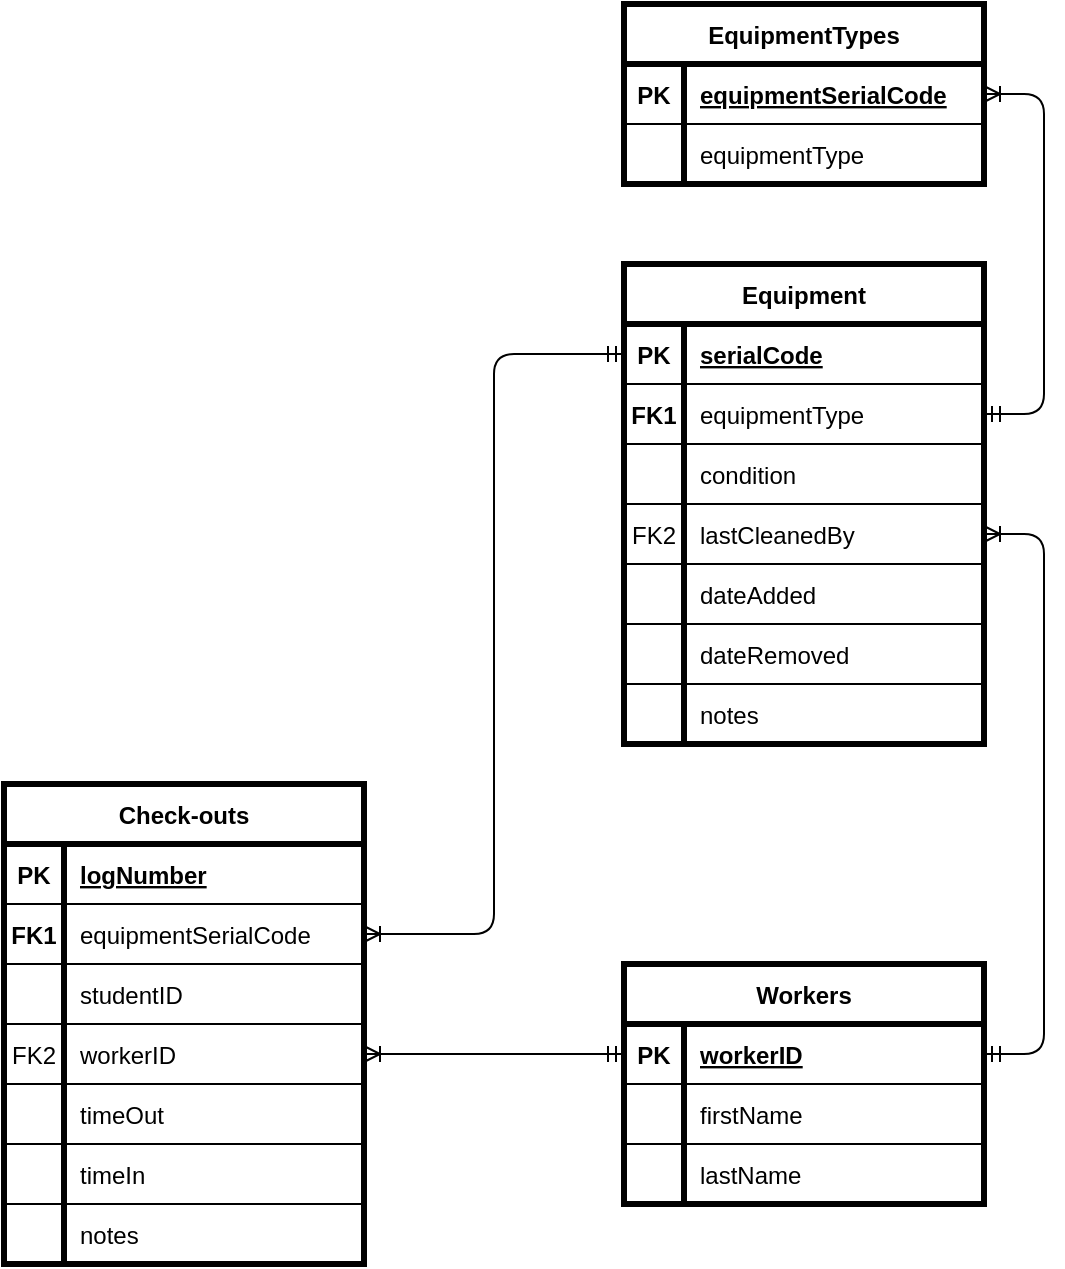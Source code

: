 <mxfile version="13.9.2" type="device"><diagram id="B1K-MnQ8omunX6R1x_as" name="Page-1"><mxGraphModel dx="1100" dy="788" grid="1" gridSize="10" guides="1" tooltips="1" connect="1" arrows="1" fold="1" page="1" pageScale="1" pageWidth="850" pageHeight="1100" math="0" shadow="0"><root><mxCell id="0"/><mxCell id="1" parent="0"/><mxCell id="fwdjK-Ya3jkgpHwcFiop-10" value="Check-outs" style="shape=table;startSize=30;container=1;collapsible=1;childLayout=tableLayout;fixedRows=1;rowLines=0;fontStyle=1;align=center;resizeLast=1;strokeWidth=3;fillColor=none;" parent="1" vertex="1"><mxGeometry x="120" y="420" width="180" height="240" as="geometry"/></mxCell><mxCell id="fwdjK-Ya3jkgpHwcFiop-11" value="" style="shape=partialRectangle;collapsible=0;dropTarget=0;pointerEvents=0;fillColor=none;top=0;left=0;bottom=1;right=0;points=[[0,0.5],[1,0.5]];portConstraint=eastwest;" parent="fwdjK-Ya3jkgpHwcFiop-10" vertex="1"><mxGeometry y="30" width="180" height="30" as="geometry"/></mxCell><mxCell id="fwdjK-Ya3jkgpHwcFiop-12" value="PK" style="shape=partialRectangle;connectable=0;fillColor=none;top=0;left=0;bottom=0;right=0;fontStyle=1;overflow=hidden;" parent="fwdjK-Ya3jkgpHwcFiop-11" vertex="1"><mxGeometry width="30" height="30" as="geometry"/></mxCell><mxCell id="fwdjK-Ya3jkgpHwcFiop-13" value="logNumber" style="shape=partialRectangle;connectable=0;fillColor=none;top=0;left=0;bottom=0;right=0;align=left;spacingLeft=6;fontStyle=5;overflow=hidden;" parent="fwdjK-Ya3jkgpHwcFiop-11" vertex="1"><mxGeometry x="30" width="150" height="30" as="geometry"/></mxCell><mxCell id="fwdjK-Ya3jkgpHwcFiop-14" value="" style="shape=partialRectangle;collapsible=0;dropTarget=0;pointerEvents=0;fillColor=none;top=0;left=0;bottom=0;right=0;points=[[0,0.5],[1,0.5]];portConstraint=eastwest;" parent="fwdjK-Ya3jkgpHwcFiop-10" vertex="1"><mxGeometry y="60" width="180" height="30" as="geometry"/></mxCell><mxCell id="fwdjK-Ya3jkgpHwcFiop-15" value="FK1" style="shape=partialRectangle;connectable=0;fillColor=none;top=0;left=0;bottom=1;right=0;editable=1;overflow=hidden;fontStyle=1;" parent="fwdjK-Ya3jkgpHwcFiop-14" vertex="1"><mxGeometry width="30" height="30" as="geometry"/></mxCell><mxCell id="fwdjK-Ya3jkgpHwcFiop-16" value="equipmentSerialCode" style="shape=partialRectangle;connectable=0;fillColor=none;top=0;left=0;bottom=1;right=0;align=left;spacingLeft=6;overflow=hidden;" parent="fwdjK-Ya3jkgpHwcFiop-14" vertex="1"><mxGeometry x="30" width="150" height="30" as="geometry"/></mxCell><mxCell id="fwdjK-Ya3jkgpHwcFiop-17" value="" style="shape=partialRectangle;collapsible=0;dropTarget=0;pointerEvents=0;fillColor=none;top=0;left=0;bottom=0;right=0;points=[[0,0.5],[1,0.5]];portConstraint=eastwest;" parent="fwdjK-Ya3jkgpHwcFiop-10" vertex="1"><mxGeometry y="90" width="180" height="30" as="geometry"/></mxCell><mxCell id="fwdjK-Ya3jkgpHwcFiop-18" value="" style="shape=partialRectangle;connectable=0;fillColor=none;top=0;left=0;bottom=0;right=0;editable=1;overflow=hidden;" parent="fwdjK-Ya3jkgpHwcFiop-17" vertex="1"><mxGeometry width="30" height="30" as="geometry"/></mxCell><mxCell id="fwdjK-Ya3jkgpHwcFiop-19" value="studentID" style="shape=partialRectangle;connectable=0;fillColor=none;top=0;left=0;bottom=1;right=0;align=left;spacingLeft=6;overflow=hidden;" parent="fwdjK-Ya3jkgpHwcFiop-17" vertex="1"><mxGeometry x="30" width="150" height="30" as="geometry"/></mxCell><mxCell id="fwdjK-Ya3jkgpHwcFiop-94" value="" style="shape=partialRectangle;collapsible=0;dropTarget=0;pointerEvents=0;fillColor=none;top=0;left=0;bottom=0;right=0;points=[[0,0.5],[1,0.5]];portConstraint=eastwest;" parent="fwdjK-Ya3jkgpHwcFiop-10" vertex="1"><mxGeometry y="120" width="180" height="30" as="geometry"/></mxCell><mxCell id="fwdjK-Ya3jkgpHwcFiop-95" value="FK2" style="shape=partialRectangle;connectable=0;fillColor=none;top=1;left=0;bottom=1;right=0;editable=1;overflow=hidden;" parent="fwdjK-Ya3jkgpHwcFiop-94" vertex="1"><mxGeometry width="30" height="30" as="geometry"/></mxCell><mxCell id="fwdjK-Ya3jkgpHwcFiop-96" value="workerID" style="shape=partialRectangle;connectable=0;fillColor=none;top=0;left=0;bottom=1;right=0;align=left;spacingLeft=6;overflow=hidden;" parent="fwdjK-Ya3jkgpHwcFiop-94" vertex="1"><mxGeometry x="30" width="150" height="30" as="geometry"/></mxCell><mxCell id="fwdjK-Ya3jkgpHwcFiop-97" value="" style="shape=partialRectangle;collapsible=0;dropTarget=0;pointerEvents=0;fillColor=none;top=0;left=0;bottom=0;right=0;points=[[0,0.5],[1,0.5]];portConstraint=eastwest;" parent="fwdjK-Ya3jkgpHwcFiop-10" vertex="1"><mxGeometry y="150" width="180" height="30" as="geometry"/></mxCell><mxCell id="fwdjK-Ya3jkgpHwcFiop-98" value="" style="shape=partialRectangle;connectable=0;fillColor=none;top=1;left=0;bottom=1;right=0;editable=1;overflow=hidden;" parent="fwdjK-Ya3jkgpHwcFiop-97" vertex="1"><mxGeometry width="30" height="30" as="geometry"/></mxCell><mxCell id="fwdjK-Ya3jkgpHwcFiop-99" value="timeOut" style="shape=partialRectangle;connectable=0;fillColor=none;top=0;left=0;bottom=1;right=0;align=left;spacingLeft=6;overflow=hidden;" parent="fwdjK-Ya3jkgpHwcFiop-97" vertex="1"><mxGeometry x="30" width="150" height="30" as="geometry"/></mxCell><mxCell id="fwdjK-Ya3jkgpHwcFiop-100" value="" style="shape=partialRectangle;collapsible=0;dropTarget=0;pointerEvents=0;fillColor=none;top=0;left=0;bottom=0;right=0;points=[[0,0.5],[1,0.5]];portConstraint=eastwest;" parent="fwdjK-Ya3jkgpHwcFiop-10" vertex="1"><mxGeometry y="180" width="180" height="30" as="geometry"/></mxCell><mxCell id="fwdjK-Ya3jkgpHwcFiop-101" value="" style="shape=partialRectangle;connectable=0;fillColor=none;top=1;left=0;bottom=1;right=0;editable=1;overflow=hidden;" parent="fwdjK-Ya3jkgpHwcFiop-100" vertex="1"><mxGeometry width="30" height="30" as="geometry"/></mxCell><mxCell id="fwdjK-Ya3jkgpHwcFiop-102" value="timeIn" style="shape=partialRectangle;connectable=0;fillColor=none;top=0;left=0;bottom=1;right=0;align=left;spacingLeft=6;overflow=hidden;" parent="fwdjK-Ya3jkgpHwcFiop-100" vertex="1"><mxGeometry x="30" width="150" height="30" as="geometry"/></mxCell><mxCell id="fwdjK-Ya3jkgpHwcFiop-20" value="" style="shape=partialRectangle;collapsible=0;dropTarget=0;pointerEvents=0;fillColor=none;top=0;left=0;bottom=0;right=0;points=[[0,0.5],[1,0.5]];portConstraint=eastwest;" parent="fwdjK-Ya3jkgpHwcFiop-10" vertex="1"><mxGeometry y="210" width="180" height="30" as="geometry"/></mxCell><mxCell id="fwdjK-Ya3jkgpHwcFiop-21" value="" style="shape=partialRectangle;connectable=0;fillColor=none;top=1;left=0;bottom=1;right=0;editable=1;overflow=hidden;" parent="fwdjK-Ya3jkgpHwcFiop-20" vertex="1"><mxGeometry width="30" height="30" as="geometry"/></mxCell><mxCell id="fwdjK-Ya3jkgpHwcFiop-22" value="notes" style="shape=partialRectangle;connectable=0;fillColor=none;top=0;left=0;bottom=1;right=0;align=left;spacingLeft=6;overflow=hidden;" parent="fwdjK-Ya3jkgpHwcFiop-20" vertex="1"><mxGeometry x="30" width="150" height="30" as="geometry"/></mxCell><mxCell id="fwdjK-Ya3jkgpHwcFiop-27" value="Equipment" style="shape=table;startSize=30;container=1;collapsible=1;childLayout=tableLayout;fixedRows=1;rowLines=0;fontStyle=1;align=center;resizeLast=1;strokeWidth=3;fillColor=none;" parent="1" vertex="1"><mxGeometry x="430" y="160" width="180" height="240" as="geometry"/></mxCell><mxCell id="fwdjK-Ya3jkgpHwcFiop-28" value="" style="shape=partialRectangle;collapsible=0;dropTarget=0;pointerEvents=0;fillColor=none;top=0;left=0;bottom=1;right=0;points=[[0,0.5],[1,0.5]];portConstraint=eastwest;" parent="fwdjK-Ya3jkgpHwcFiop-27" vertex="1"><mxGeometry y="30" width="180" height="30" as="geometry"/></mxCell><mxCell id="fwdjK-Ya3jkgpHwcFiop-29" value="PK" style="shape=partialRectangle;connectable=0;fillColor=none;top=0;left=0;bottom=0;right=0;fontStyle=1;overflow=hidden;" parent="fwdjK-Ya3jkgpHwcFiop-28" vertex="1"><mxGeometry width="30" height="30" as="geometry"/></mxCell><mxCell id="fwdjK-Ya3jkgpHwcFiop-30" value="serialCode" style="shape=partialRectangle;connectable=0;fillColor=none;top=0;left=0;bottom=0;right=0;align=left;spacingLeft=6;fontStyle=5;overflow=hidden;" parent="fwdjK-Ya3jkgpHwcFiop-28" vertex="1"><mxGeometry x="30" width="150" height="30" as="geometry"/></mxCell><mxCell id="fwdjK-Ya3jkgpHwcFiop-31" value="" style="shape=partialRectangle;collapsible=0;dropTarget=0;pointerEvents=0;fillColor=none;top=0;left=0;bottom=0;right=0;points=[[0,0.5],[1,0.5]];portConstraint=eastwest;" parent="fwdjK-Ya3jkgpHwcFiop-27" vertex="1"><mxGeometry y="60" width="180" height="30" as="geometry"/></mxCell><mxCell id="fwdjK-Ya3jkgpHwcFiop-32" value="FK1" style="shape=partialRectangle;connectable=0;fillColor=none;top=0;left=0;bottom=1;right=0;editable=1;overflow=hidden;fontStyle=1;" parent="fwdjK-Ya3jkgpHwcFiop-31" vertex="1"><mxGeometry width="30" height="30" as="geometry"/></mxCell><mxCell id="fwdjK-Ya3jkgpHwcFiop-33" value="equipmentType" style="shape=partialRectangle;connectable=0;fillColor=none;top=0;left=0;bottom=1;right=0;align=left;spacingLeft=6;overflow=hidden;" parent="fwdjK-Ya3jkgpHwcFiop-31" vertex="1"><mxGeometry x="30" width="150" height="30" as="geometry"/></mxCell><mxCell id="fwdjK-Ya3jkgpHwcFiop-34" value="" style="shape=partialRectangle;collapsible=0;dropTarget=0;pointerEvents=0;fillColor=none;top=0;left=0;bottom=0;right=0;points=[[0,0.5],[1,0.5]];portConstraint=eastwest;" parent="fwdjK-Ya3jkgpHwcFiop-27" vertex="1"><mxGeometry y="90" width="180" height="30" as="geometry"/></mxCell><mxCell id="fwdjK-Ya3jkgpHwcFiop-35" value="" style="shape=partialRectangle;connectable=0;fillColor=none;top=0;left=0;bottom=0;right=0;editable=1;overflow=hidden;" parent="fwdjK-Ya3jkgpHwcFiop-34" vertex="1"><mxGeometry width="30" height="30" as="geometry"/></mxCell><mxCell id="fwdjK-Ya3jkgpHwcFiop-36" value="condition" style="shape=partialRectangle;connectable=0;fillColor=none;top=0;left=0;bottom=1;right=0;align=left;spacingLeft=6;overflow=hidden;" parent="fwdjK-Ya3jkgpHwcFiop-34" vertex="1"><mxGeometry x="30" width="150" height="30" as="geometry"/></mxCell><mxCell id="fwdjK-Ya3jkgpHwcFiop-84" value="" style="shape=partialRectangle;collapsible=0;dropTarget=0;pointerEvents=0;fillColor=none;top=0;left=0;bottom=0;right=0;points=[[0,0.5],[1,0.5]];portConstraint=eastwest;" parent="fwdjK-Ya3jkgpHwcFiop-27" vertex="1"><mxGeometry y="120" width="180" height="30" as="geometry"/></mxCell><mxCell id="fwdjK-Ya3jkgpHwcFiop-85" value="FK2" style="shape=partialRectangle;connectable=0;fillColor=none;top=1;left=0;bottom=1;right=0;editable=1;overflow=hidden;" parent="fwdjK-Ya3jkgpHwcFiop-84" vertex="1"><mxGeometry width="30" height="30" as="geometry"/></mxCell><mxCell id="fwdjK-Ya3jkgpHwcFiop-86" value="lastCleanedBy" style="shape=partialRectangle;connectable=0;fillColor=none;top=0;left=0;bottom=1;right=0;align=left;spacingLeft=6;overflow=hidden;" parent="fwdjK-Ya3jkgpHwcFiop-84" vertex="1"><mxGeometry x="30" width="150" height="30" as="geometry"/></mxCell><mxCell id="fwdjK-Ya3jkgpHwcFiop-87" value="" style="shape=partialRectangle;collapsible=0;dropTarget=0;pointerEvents=0;fillColor=none;top=0;left=0;bottom=0;right=0;points=[[0,0.5],[1,0.5]];portConstraint=eastwest;" parent="fwdjK-Ya3jkgpHwcFiop-27" vertex="1"><mxGeometry y="150" width="180" height="30" as="geometry"/></mxCell><mxCell id="fwdjK-Ya3jkgpHwcFiop-88" value="" style="shape=partialRectangle;connectable=0;fillColor=none;top=1;left=0;bottom=1;right=0;editable=1;overflow=hidden;" parent="fwdjK-Ya3jkgpHwcFiop-87" vertex="1"><mxGeometry width="30" height="30" as="geometry"/></mxCell><mxCell id="fwdjK-Ya3jkgpHwcFiop-89" value="dateAdded" style="shape=partialRectangle;connectable=0;fillColor=none;top=0;left=0;bottom=1;right=0;align=left;spacingLeft=6;overflow=hidden;" parent="fwdjK-Ya3jkgpHwcFiop-87" vertex="1"><mxGeometry x="30" width="150" height="30" as="geometry"/></mxCell><mxCell id="fwdjK-Ya3jkgpHwcFiop-90" value="" style="shape=partialRectangle;collapsible=0;dropTarget=0;pointerEvents=0;fillColor=none;top=0;left=0;bottom=0;right=0;points=[[0,0.5],[1,0.5]];portConstraint=eastwest;" parent="fwdjK-Ya3jkgpHwcFiop-27" vertex="1"><mxGeometry y="180" width="180" height="30" as="geometry"/></mxCell><mxCell id="fwdjK-Ya3jkgpHwcFiop-91" value="" style="shape=partialRectangle;connectable=0;fillColor=none;top=1;left=0;bottom=1;right=0;editable=1;overflow=hidden;" parent="fwdjK-Ya3jkgpHwcFiop-90" vertex="1"><mxGeometry width="30" height="30" as="geometry"/></mxCell><mxCell id="fwdjK-Ya3jkgpHwcFiop-92" value="dateRemoved" style="shape=partialRectangle;connectable=0;fillColor=none;top=0;left=0;bottom=1;right=0;align=left;spacingLeft=6;overflow=hidden;" parent="fwdjK-Ya3jkgpHwcFiop-90" vertex="1"><mxGeometry x="30" width="150" height="30" as="geometry"/></mxCell><mxCell id="fwdjK-Ya3jkgpHwcFiop-37" value="" style="shape=partialRectangle;collapsible=0;dropTarget=0;pointerEvents=0;fillColor=none;top=0;left=0;bottom=0;right=0;points=[[0,0.5],[1,0.5]];portConstraint=eastwest;" parent="fwdjK-Ya3jkgpHwcFiop-27" vertex="1"><mxGeometry y="210" width="180" height="30" as="geometry"/></mxCell><mxCell id="fwdjK-Ya3jkgpHwcFiop-38" value="" style="shape=partialRectangle;connectable=0;fillColor=none;top=1;left=0;bottom=1;right=0;editable=1;overflow=hidden;" parent="fwdjK-Ya3jkgpHwcFiop-37" vertex="1"><mxGeometry width="30" height="30" as="geometry"/></mxCell><mxCell id="fwdjK-Ya3jkgpHwcFiop-39" value="notes" style="shape=partialRectangle;connectable=0;fillColor=none;top=0;left=0;bottom=1;right=0;align=left;spacingLeft=6;overflow=hidden;" parent="fwdjK-Ya3jkgpHwcFiop-37" vertex="1"><mxGeometry x="30" width="150" height="30" as="geometry"/></mxCell><mxCell id="fwdjK-Ya3jkgpHwcFiop-41" value="" style="shape=partialRectangle;connectable=0;fillColor=none;top=0;left=0;bottom=0;right=0;editable=1;overflow=hidden;" parent="1" vertex="1"><mxGeometry x="305" y="240" width="30" height="30" as="geometry"/></mxCell><mxCell id="fwdjK-Ya3jkgpHwcFiop-44" value="EquipmentTypes" style="shape=table;startSize=30;container=1;collapsible=1;childLayout=tableLayout;fixedRows=1;rowLines=0;fontStyle=1;align=center;resizeLast=1;shadow=0;strokeColor=#000000;strokeWidth=3;fillColor=none;" parent="1" vertex="1"><mxGeometry x="430" y="30" width="180" height="90" as="geometry"><mxRectangle x="335" y="450" width="130" height="30" as="alternateBounds"/></mxGeometry></mxCell><mxCell id="fwdjK-Ya3jkgpHwcFiop-45" value="" style="shape=partialRectangle;collapsible=0;dropTarget=0;pointerEvents=0;fillColor=none;top=0;left=0;bottom=1;right=0;points=[[0,0.5],[1,0.5]];portConstraint=eastwest;" parent="fwdjK-Ya3jkgpHwcFiop-44" vertex="1"><mxGeometry y="30" width="180" height="30" as="geometry"/></mxCell><mxCell id="fwdjK-Ya3jkgpHwcFiop-46" value="PK" style="shape=partialRectangle;connectable=0;fillColor=none;top=0;left=0;bottom=0;right=0;fontStyle=1;overflow=hidden;" parent="fwdjK-Ya3jkgpHwcFiop-45" vertex="1"><mxGeometry width="30" height="30" as="geometry"/></mxCell><mxCell id="fwdjK-Ya3jkgpHwcFiop-47" value="equipmentSerialCode" style="shape=partialRectangle;connectable=0;fillColor=none;top=0;left=0;bottom=0;right=0;align=left;spacingLeft=6;fontStyle=5;overflow=hidden;" parent="fwdjK-Ya3jkgpHwcFiop-45" vertex="1"><mxGeometry x="30" width="150" height="30" as="geometry"/></mxCell><mxCell id="fwdjK-Ya3jkgpHwcFiop-48" value="" style="shape=partialRectangle;collapsible=0;dropTarget=0;pointerEvents=0;fillColor=none;top=0;left=0;bottom=0;right=0;points=[[0,0.5],[1,0.5]];portConstraint=eastwest;" parent="fwdjK-Ya3jkgpHwcFiop-44" vertex="1"><mxGeometry y="60" width="180" height="30" as="geometry"/></mxCell><mxCell id="fwdjK-Ya3jkgpHwcFiop-49" value="" style="shape=partialRectangle;connectable=0;fillColor=none;top=0;left=0;bottom=0;right=0;editable=1;overflow=hidden;" parent="fwdjK-Ya3jkgpHwcFiop-48" vertex="1"><mxGeometry width="30" height="30" as="geometry"/></mxCell><mxCell id="fwdjK-Ya3jkgpHwcFiop-50" value="equipmentType" style="shape=partialRectangle;connectable=0;fillColor=none;top=0;left=0;bottom=0;right=0;align=left;spacingLeft=6;overflow=hidden;" parent="fwdjK-Ya3jkgpHwcFiop-48" vertex="1"><mxGeometry x="30" width="150" height="30" as="geometry"/></mxCell><mxCell id="fwdjK-Ya3jkgpHwcFiop-69" value="Workers" style="shape=table;startSize=30;container=1;collapsible=1;childLayout=tableLayout;fixedRows=1;rowLines=0;fontStyle=1;align=center;resizeLast=1;shadow=0;strokeColor=#000000;strokeWidth=3;fillColor=none;" parent="1" vertex="1"><mxGeometry x="430" y="510" width="180" height="120" as="geometry"/></mxCell><mxCell id="fwdjK-Ya3jkgpHwcFiop-70" value="" style="shape=partialRectangle;collapsible=0;dropTarget=0;pointerEvents=0;fillColor=none;top=0;left=0;bottom=1;right=0;points=[[0,0.5],[1,0.5]];portConstraint=eastwest;" parent="fwdjK-Ya3jkgpHwcFiop-69" vertex="1"><mxGeometry y="30" width="180" height="30" as="geometry"/></mxCell><mxCell id="fwdjK-Ya3jkgpHwcFiop-71" value="PK" style="shape=partialRectangle;connectable=0;fillColor=none;top=0;left=0;bottom=0;right=0;fontStyle=1;overflow=hidden;" parent="fwdjK-Ya3jkgpHwcFiop-70" vertex="1"><mxGeometry width="30" height="30" as="geometry"/></mxCell><mxCell id="fwdjK-Ya3jkgpHwcFiop-72" value="workerID" style="shape=partialRectangle;connectable=0;fillColor=none;top=0;left=0;bottom=0;right=0;align=left;spacingLeft=6;fontStyle=5;overflow=hidden;" parent="fwdjK-Ya3jkgpHwcFiop-70" vertex="1"><mxGeometry x="30" width="150" height="30" as="geometry"/></mxCell><mxCell id="fwdjK-Ya3jkgpHwcFiop-73" value="" style="shape=partialRectangle;collapsible=0;dropTarget=0;pointerEvents=0;fillColor=none;top=0;left=0;bottom=0;right=0;points=[[0,0.5],[1,0.5]];portConstraint=eastwest;" parent="fwdjK-Ya3jkgpHwcFiop-69" vertex="1"><mxGeometry y="60" width="180" height="30" as="geometry"/></mxCell><mxCell id="fwdjK-Ya3jkgpHwcFiop-74" value="" style="shape=partialRectangle;connectable=0;fillColor=none;top=0;left=0;bottom=0;right=0;editable=1;overflow=hidden;" parent="fwdjK-Ya3jkgpHwcFiop-73" vertex="1"><mxGeometry width="30" height="30" as="geometry"/></mxCell><mxCell id="fwdjK-Ya3jkgpHwcFiop-75" value="firstName" style="shape=partialRectangle;connectable=0;fillColor=none;top=0;left=0;bottom=0;right=0;align=left;spacingLeft=6;overflow=hidden;" parent="fwdjK-Ya3jkgpHwcFiop-73" vertex="1"><mxGeometry x="30" width="150" height="30" as="geometry"/></mxCell><mxCell id="fwdjK-Ya3jkgpHwcFiop-76" value="" style="shape=partialRectangle;collapsible=0;dropTarget=0;pointerEvents=0;fillColor=none;top=0;left=0;bottom=0;right=0;points=[[0,0.5],[1,0.5]];portConstraint=eastwest;" parent="fwdjK-Ya3jkgpHwcFiop-69" vertex="1"><mxGeometry y="90" width="180" height="30" as="geometry"/></mxCell><mxCell id="fwdjK-Ya3jkgpHwcFiop-77" value="" style="shape=partialRectangle;connectable=0;fillColor=none;top=1;left=0;bottom=0;right=0;editable=1;overflow=hidden;" parent="fwdjK-Ya3jkgpHwcFiop-76" vertex="1"><mxGeometry width="30" height="30" as="geometry"/></mxCell><mxCell id="fwdjK-Ya3jkgpHwcFiop-78" value="lastName" style="shape=partialRectangle;connectable=0;fillColor=none;top=1;left=0;bottom=0;right=0;align=left;spacingLeft=6;overflow=hidden;" parent="fwdjK-Ya3jkgpHwcFiop-76" vertex="1"><mxGeometry x="30" width="150" height="30" as="geometry"/></mxCell><mxCell id="Bj-DoB-qI0BZ30u_j3g0-5" value="" style="edgeStyle=entityRelationEdgeStyle;fontSize=12;html=1;endArrow=ERoneToMany;startArrow=ERmandOne;exitX=0;exitY=0.5;exitDx=0;exitDy=0;entryX=1;entryY=0.5;entryDx=0;entryDy=0;" edge="1" parent="1" source="fwdjK-Ya3jkgpHwcFiop-70" target="fwdjK-Ya3jkgpHwcFiop-94"><mxGeometry width="100" height="100" relative="1" as="geometry"><mxPoint x="215" y="560" as="sourcePoint"/><mxPoint x="390" y="610" as="targetPoint"/></mxGeometry></mxCell><mxCell id="Bj-DoB-qI0BZ30u_j3g0-7" value="" style="edgeStyle=entityRelationEdgeStyle;fontSize=12;html=1;endArrow=ERoneToMany;startArrow=ERmandOne;entryX=1;entryY=0.5;entryDx=0;entryDy=0;exitX=1;exitY=0.5;exitDx=0;exitDy=0;" edge="1" parent="1" source="fwdjK-Ya3jkgpHwcFiop-31" target="fwdjK-Ya3jkgpHwcFiop-45"><mxGeometry width="100" height="100" relative="1" as="geometry"><mxPoint x="710" y="80" as="sourcePoint"/><mxPoint x="240" y="110" as="targetPoint"/></mxGeometry></mxCell><mxCell id="Bj-DoB-qI0BZ30u_j3g0-8" value="" style="edgeStyle=entityRelationEdgeStyle;fontSize=12;html=1;endArrow=ERoneToMany;startArrow=ERmandOne;exitX=1;exitY=0.5;exitDx=0;exitDy=0;entryX=1;entryY=0.5;entryDx=0;entryDy=0;" edge="1" parent="1" source="fwdjK-Ya3jkgpHwcFiop-70" target="fwdjK-Ya3jkgpHwcFiop-84"><mxGeometry width="100" height="100" relative="1" as="geometry"><mxPoint x="10" y="360" as="sourcePoint"/><mxPoint x="720" y="550" as="targetPoint"/></mxGeometry></mxCell><mxCell id="Bj-DoB-qI0BZ30u_j3g0-9" value="" style="edgeStyle=orthogonalEdgeStyle;fontSize=12;html=1;endArrow=ERoneToMany;startArrow=ERmandOne;entryX=1;entryY=0.5;entryDx=0;entryDy=0;exitX=0;exitY=0.5;exitDx=0;exitDy=0;rounded=1;" edge="1" parent="1" source="fwdjK-Ya3jkgpHwcFiop-28" target="fwdjK-Ya3jkgpHwcFiop-14"><mxGeometry width="100" height="100" relative="1" as="geometry"><mxPoint x="170" y="290" as="sourcePoint"/><mxPoint x="170" y="130" as="targetPoint"/></mxGeometry></mxCell></root></mxGraphModel></diagram></mxfile>